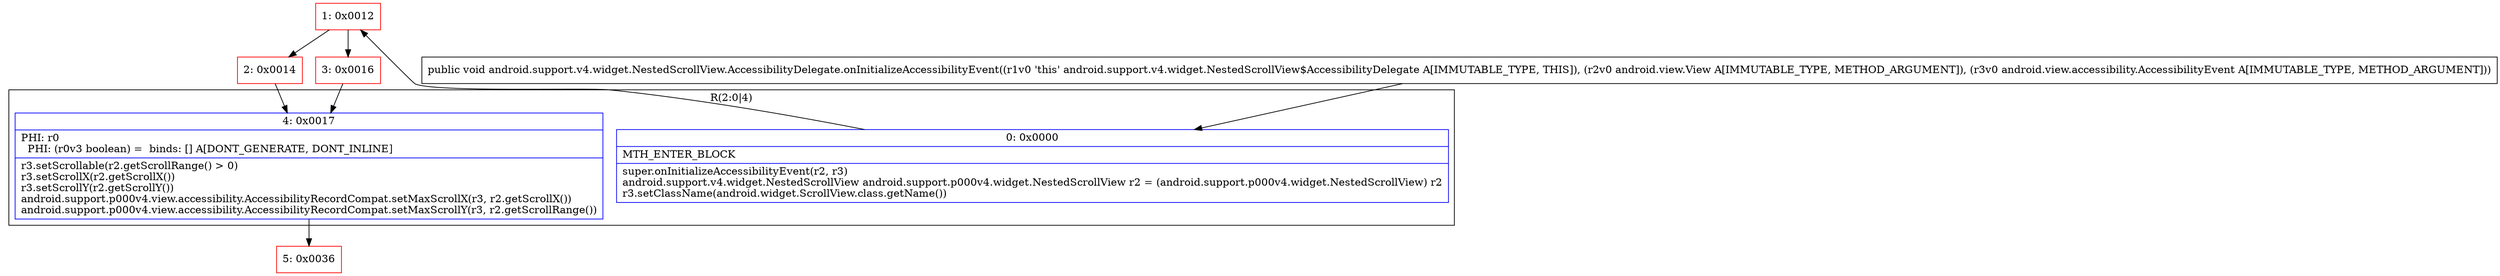 digraph "CFG forandroid.support.v4.widget.NestedScrollView.AccessibilityDelegate.onInitializeAccessibilityEvent(Landroid\/view\/View;Landroid\/view\/accessibility\/AccessibilityEvent;)V" {
subgraph cluster_Region_75204234 {
label = "R(2:0|4)";
node [shape=record,color=blue];
Node_0 [shape=record,label="{0\:\ 0x0000|MTH_ENTER_BLOCK\l|super.onInitializeAccessibilityEvent(r2, r3)\landroid.support.v4.widget.NestedScrollView android.support.p000v4.widget.NestedScrollView r2 = (android.support.p000v4.widget.NestedScrollView) r2\lr3.setClassName(android.widget.ScrollView.class.getName())\l}"];
Node_4 [shape=record,label="{4\:\ 0x0017|PHI: r0 \l  PHI: (r0v3 boolean) =  binds: [] A[DONT_GENERATE, DONT_INLINE]\l|r3.setScrollable(r2.getScrollRange() \> 0)\lr3.setScrollX(r2.getScrollX())\lr3.setScrollY(r2.getScrollY())\landroid.support.p000v4.view.accessibility.AccessibilityRecordCompat.setMaxScrollX(r3, r2.getScrollX())\landroid.support.p000v4.view.accessibility.AccessibilityRecordCompat.setMaxScrollY(r3, r2.getScrollRange())\l}"];
}
Node_1 [shape=record,color=red,label="{1\:\ 0x0012}"];
Node_2 [shape=record,color=red,label="{2\:\ 0x0014}"];
Node_3 [shape=record,color=red,label="{3\:\ 0x0016}"];
Node_5 [shape=record,color=red,label="{5\:\ 0x0036}"];
MethodNode[shape=record,label="{public void android.support.v4.widget.NestedScrollView.AccessibilityDelegate.onInitializeAccessibilityEvent((r1v0 'this' android.support.v4.widget.NestedScrollView$AccessibilityDelegate A[IMMUTABLE_TYPE, THIS]), (r2v0 android.view.View A[IMMUTABLE_TYPE, METHOD_ARGUMENT]), (r3v0 android.view.accessibility.AccessibilityEvent A[IMMUTABLE_TYPE, METHOD_ARGUMENT])) }"];
MethodNode -> Node_0;
Node_0 -> Node_1;
Node_4 -> Node_5;
Node_1 -> Node_2;
Node_1 -> Node_3;
Node_2 -> Node_4;
Node_3 -> Node_4;
}

